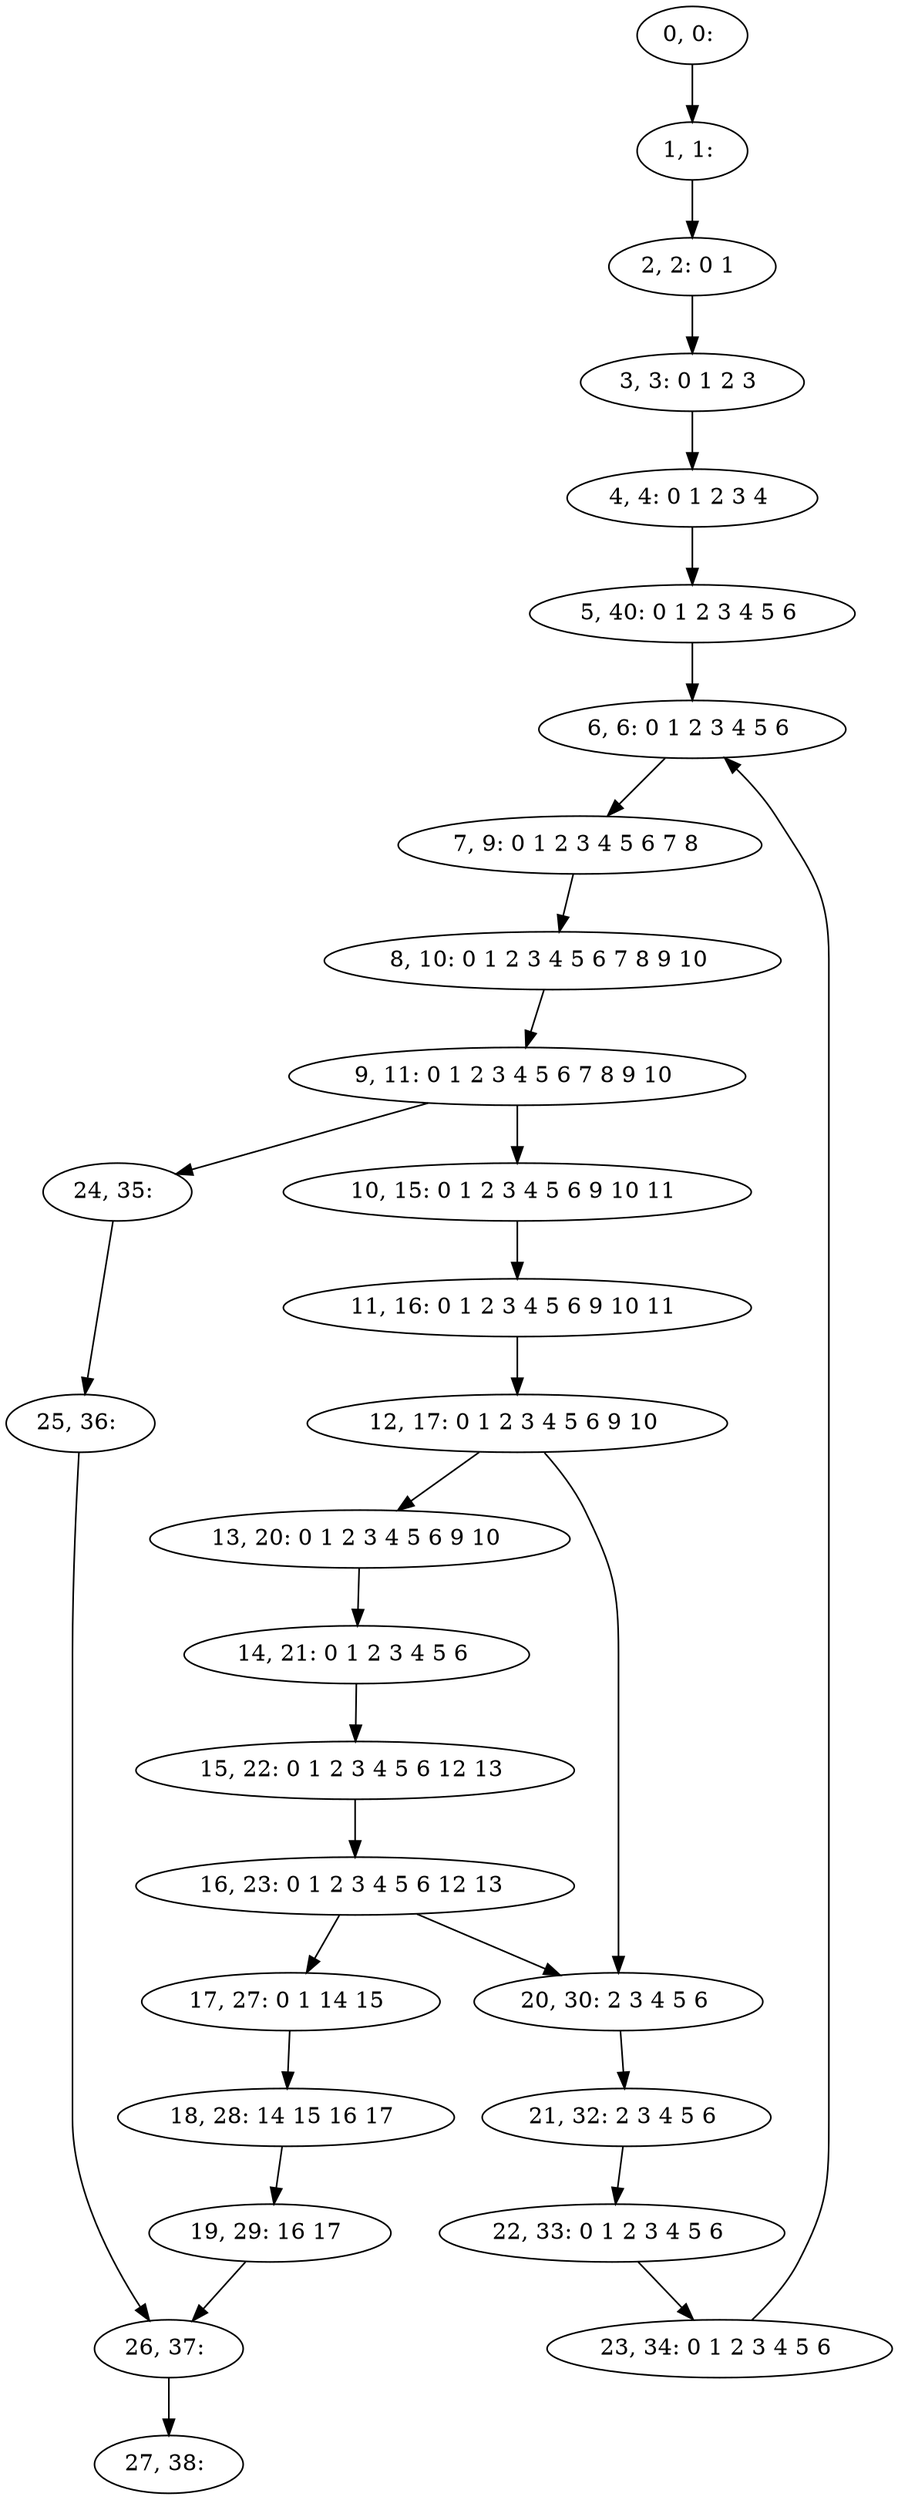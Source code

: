 digraph G {
0[label="0, 0: "];
1[label="1, 1: "];
2[label="2, 2: 0 1 "];
3[label="3, 3: 0 1 2 3 "];
4[label="4, 4: 0 1 2 3 4 "];
5[label="5, 40: 0 1 2 3 4 5 6 "];
6[label="6, 6: 0 1 2 3 4 5 6 "];
7[label="7, 9: 0 1 2 3 4 5 6 7 8 "];
8[label="8, 10: 0 1 2 3 4 5 6 7 8 9 10 "];
9[label="9, 11: 0 1 2 3 4 5 6 7 8 9 10 "];
10[label="10, 15: 0 1 2 3 4 5 6 9 10 11 "];
11[label="11, 16: 0 1 2 3 4 5 6 9 10 11 "];
12[label="12, 17: 0 1 2 3 4 5 6 9 10 "];
13[label="13, 20: 0 1 2 3 4 5 6 9 10 "];
14[label="14, 21: 0 1 2 3 4 5 6 "];
15[label="15, 22: 0 1 2 3 4 5 6 12 13 "];
16[label="16, 23: 0 1 2 3 4 5 6 12 13 "];
17[label="17, 27: 0 1 14 15 "];
18[label="18, 28: 14 15 16 17 "];
19[label="19, 29: 16 17 "];
20[label="20, 30: 2 3 4 5 6 "];
21[label="21, 32: 2 3 4 5 6 "];
22[label="22, 33: 0 1 2 3 4 5 6 "];
23[label="23, 34: 0 1 2 3 4 5 6 "];
24[label="24, 35: "];
25[label="25, 36: "];
26[label="26, 37: "];
27[label="27, 38: "];
0->1 ;
1->2 ;
2->3 ;
3->4 ;
4->5 ;
5->6 ;
6->7 ;
7->8 ;
8->9 ;
9->10 ;
9->24 ;
10->11 ;
11->12 ;
12->13 ;
12->20 ;
13->14 ;
14->15 ;
15->16 ;
16->17 ;
16->20 ;
17->18 ;
18->19 ;
19->26 ;
20->21 ;
21->22 ;
22->23 ;
23->6 ;
24->25 ;
25->26 ;
26->27 ;
}
